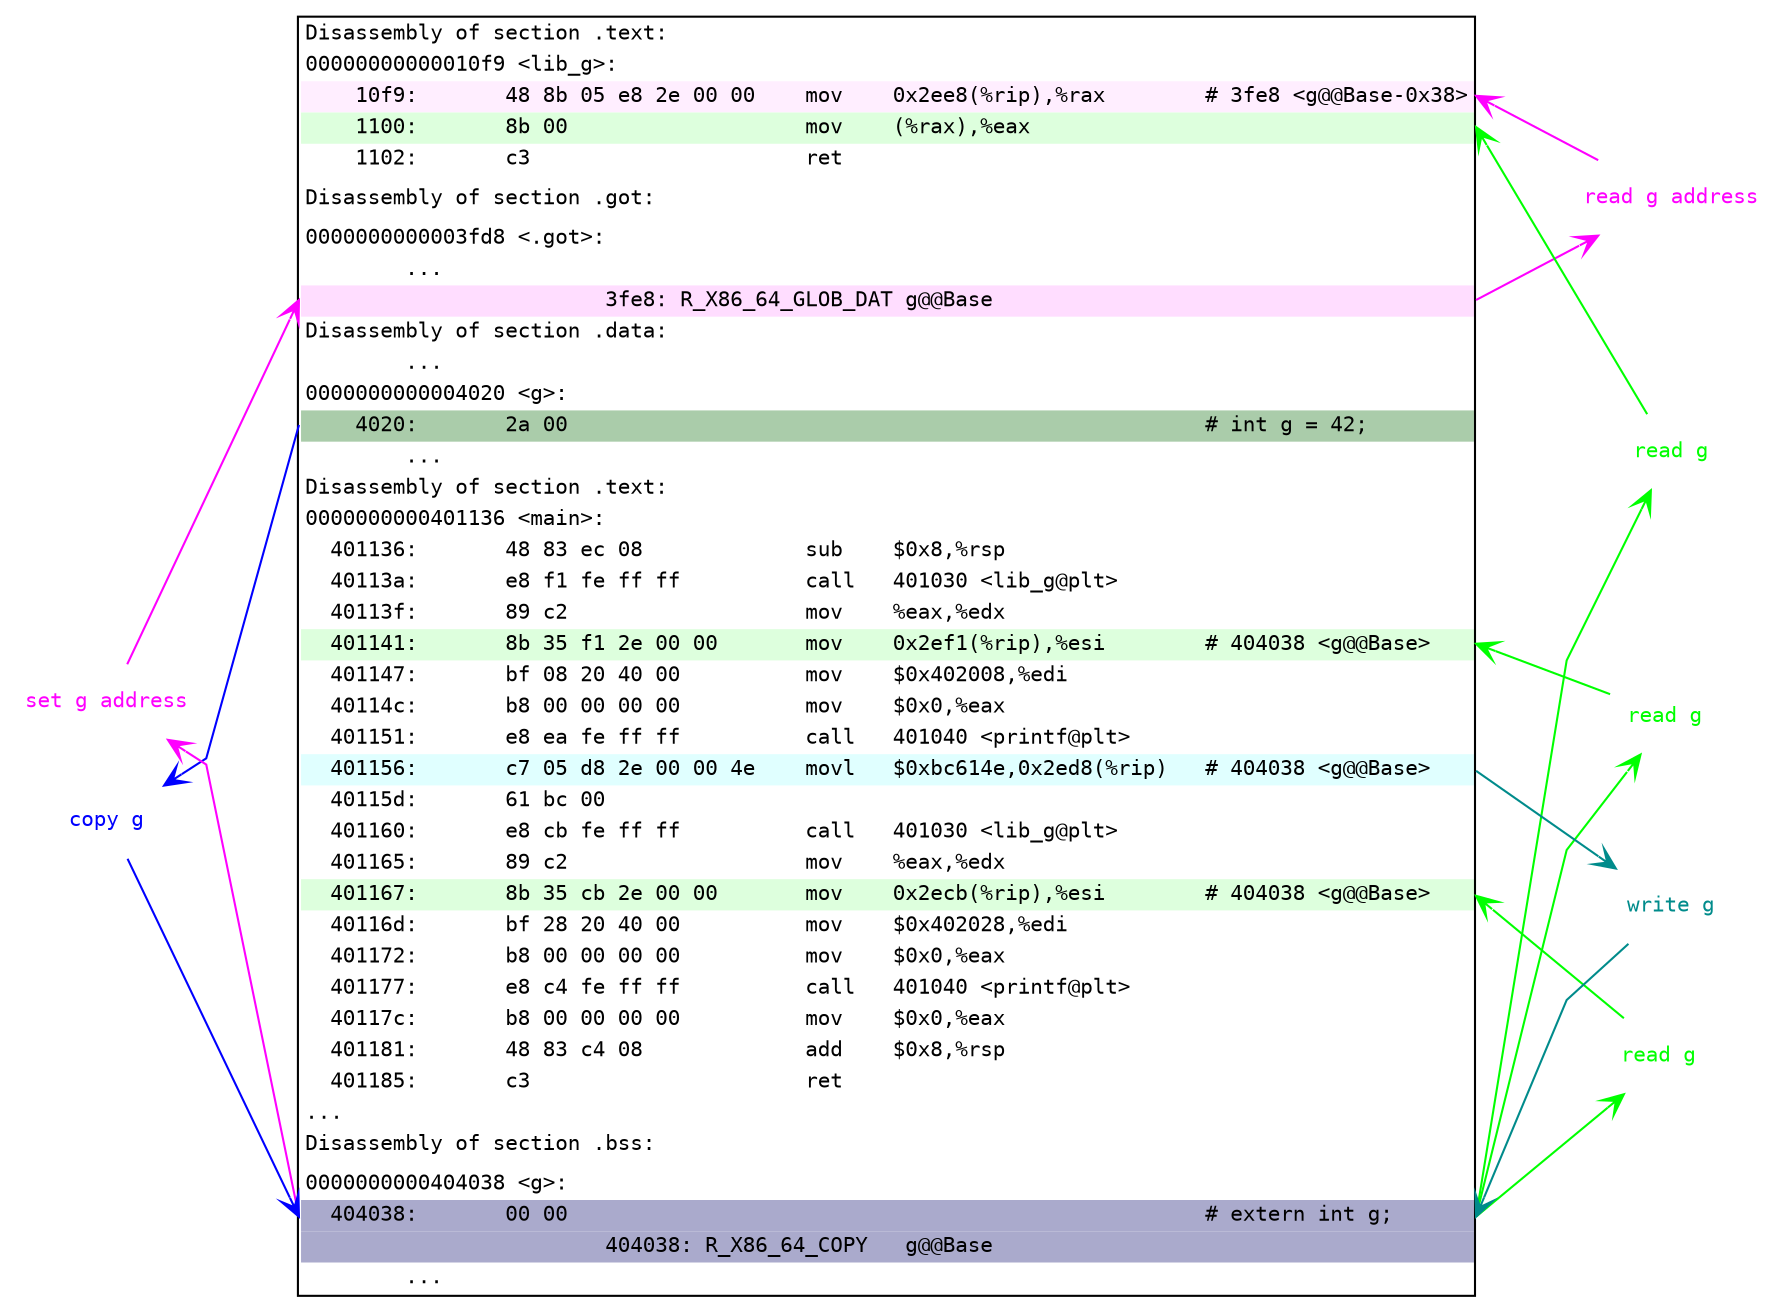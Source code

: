 digraph {
  graph [splines=polyline]
  rankdir=LR
  node [shape=plaintext fontname=mono fontsize=10]

  prog [ label=<
      <TABLE BORDER="1" CELLBORDER="0" CELLSPACING="0">
        <TR><TD ALIGN="left"                     >Disassembly of section .text:</TD></TR>
        <TR><TD ALIGN="left"                     >00000000000010f9 &lt;lib_g&gt;:</TD></TR>
        <TR><TD ALIGN="left" bgcolor="#ffeeff"
                                 PORT="read_got" >    10f9:       48 8b 05 e8 2e 00 00    mov    0x2ee8(%rip),%rax        # 3fe8 &lt;g@@Base-0x38&gt;</TD></TR>
        <TR><TD ALIGN="left" bgcolor="#ddffdd"
                                    PORT="get_g" >    1100:       8b 00                   mov    (%rax),%eax</TD></TR>
        <TR><TD ALIGN="left"                     >    1102:       c3                      ret</TD></TR>
        <TR><TD ALIGN="left"                     ></TD></TR>
        <TR><TD ALIGN="left"                     >Disassembly of section .got:</TD></TR>
        <TR><TD ALIGN="left"                     ></TD></TR>
        <TR><TD ALIGN="left"                     >0000000000003fd8 &lt;.got&gt;:</TD></TR>
        <TR><TD ALIGN="left"                     >        ...</TD></TR>
        <TR><TD ALIGN="left" bgcolor="#ffddff"
                                  PORT="g_got"   >                        3fe8: R_X86_64_GLOB_DAT g@@Base</TD></TR>
        <TR><TD ALIGN="left"                     >Disassembly of section .data:</TD></TR>
        <TR><TD ALIGN="left"                     >        ...</TD></TR>
        <TR><TD ALIGN="left"                     >0000000000004020 &lt;g&gt;:</TD></TR>
        <TR><TD ALIGN="left" bgcolor="#aaccaa"
                                       PORT="gl" >    4020:       2a 00                                                   # int g = 42; </TD></TR>
        <TR><TD ALIGN="left"                     >        ...</TD></TR>
        <TR><TD ALIGN="left"                     >Disassembly of section .text:</TD></TR>
        <TR><TD ALIGN="left"                     >0000000000401136 &lt;main&gt;:</TD></TR>
        <TR><TD ALIGN="left"                     >  401136:       48 83 ec 08             sub    $0x8,%rsp</TD></TR>
        <TR><TD ALIGN="left"                     >  40113a:       e8 f1 fe ff ff          call   401030 &lt;lib_g@plt&gt;</TD></TR>
        <TR><TD ALIGN="left"                     >  40113f:       89 c2                   mov    %eax,%edx</TD></TR>
        <TR><TD ALIGN="left" bgcolor="#ddffdd"
                             PORT="print_before" >  401141:       8b 35 f1 2e 00 00       mov    0x2ef1(%rip),%esi        # 404038 &lt;g@@Base&gt;</TD></TR>
        <TR><TD ALIGN="left"                     >  401147:       bf 08 20 40 00          mov    $0x402008,%edi</TD></TR>
        <TR><TD ALIGN="left"                     >  40114c:       b8 00 00 00 00          mov    $0x0,%eax</TD></TR>
        <TR><TD ALIGN="left"                     >  401151:       e8 ea fe ff ff          call   401040 &lt;printf@plt&gt;</TD></TR>
        <TR><TD ALIGN="left" bgcolor="lightcyan"
                                 PORT="assign_g" >  401156:       c7 05 d8 2e 00 00 4e    movl   $0xbc614e,0x2ed8(%rip)   # 404038 &lt;g@@Base&gt;</TD></TR>
        <TR><TD ALIGN="left"                     >  40115d:       61 bc 00</TD></TR>
        <TR><TD ALIGN="left"                     >  401160:       e8 cb fe ff ff          call   401030 &lt;lib_g@plt&gt;</TD></TR>
        <TR><TD ALIGN="left"                     >  401165:       89 c2                   mov    %eax,%edx</TD></TR>
        <TR><TD ALIGN="left" bgcolor="#ddffdd"
                              PORT="print_after" >  401167:       8b 35 cb 2e 00 00       mov    0x2ecb(%rip),%esi        # 404038 &lt;g@@Base&gt;</TD></TR>
        <TR><TD ALIGN="left"                     >  40116d:       bf 28 20 40 00          mov    $0x402028,%edi</TD></TR>
        <TR><TD ALIGN="left"                     >  401172:       b8 00 00 00 00          mov    $0x0,%eax</TD></TR>
        <TR><TD ALIGN="left"                     >  401177:       e8 c4 fe ff ff          call   401040 &lt;printf@plt&gt;</TD></TR>
        <TR><TD ALIGN="left"                     >  40117c:       b8 00 00 00 00          mov    $0x0,%eax</TD></TR>
        <TR><TD ALIGN="left"                     >  401181:       48 83 c4 08             add    $0x8,%rsp</TD></TR>
        <TR><TD ALIGN="left"                     >  401185:       c3                      ret</TD></TR>
        <TR><TD ALIGN="left"                     >...</TD></TR>
        <TR><TD ALIGN="left"                     >Disassembly of section .bss:</TD></TR>
        <TR><TD ALIGN="left"                     ></TD></TR>
        <TR><TD ALIGN="left"                     >0000000000404038 &lt;g&gt;:</TD></TR>
        <TR><TD ALIGN="left" bgcolor="#aaaacc"
                              PORT="gp"          >  404038:       00 00                                                   # extern int g;</TD></TR>
        <TR><TD ALIGN="left" bgcolor="#aaaacc"   >                        404038: R_X86_64_COPY   g@@Base</TD></TR>
        <TR><TD ALIGN="left"                     >        ...</TD></TR>
    </TABLE>
  >]

  "read g" [fontcolor=green]
  "read g address" [fontcolor="#ff00ff"]
  "read g " [fontcolor=green]
  "read g  " [fontcolor=green]
  "write g" [fontcolor=darkcyan]
  "copy g" [fontcolor=blue]
  "set g address" [fontcolor="#ff00ff"]

  edge[arrowhead=vee]
  prog:g_got:e -> "read g address" -> prog:read_got:e [color="#ff00ff"]
  prog:gp:e -> "read g" -> prog:get_g:e [color=green]
  prog:gp:e -> "read g " -> prog:print_before:e [color=green]
  prog:assign_g:e -> "write g" -> prog:gp:e [color=darkcyan]
  prog:gp:e -> "read g  " -> prog:print_after:e [color=green]
  prog:gl:w -> "copy g" -> prog:gp:w [color=blue]
  prog:gp:w -> "set g address" -> prog:g_got:w [color="#ff00ff"]

  { rank=min; "copy g"; "set g address"; }
  { rank=max; "read g"; "read g "; "read g  "; }
}
